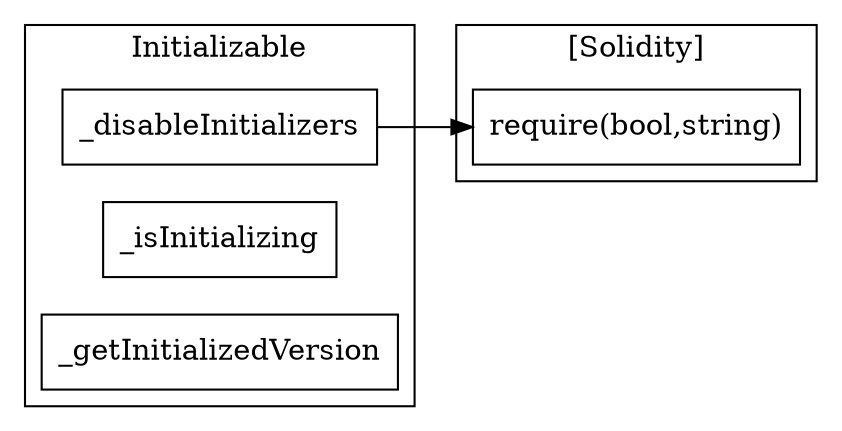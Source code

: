 strict digraph {
rankdir="LR"
node [shape=box]
subgraph cluster_168_Initializable {
label = "Initializable"
"168__disableInitializers" [label="_disableInitializers"]
"168__isInitializing" [label="_isInitializing"]
"168__getInitializedVersion" [label="_getInitializedVersion"]
}subgraph cluster_solidity {
label = "[Solidity]"
"require(bool,string)" 
"168__disableInitializers" -> "require(bool,string)"
}
}